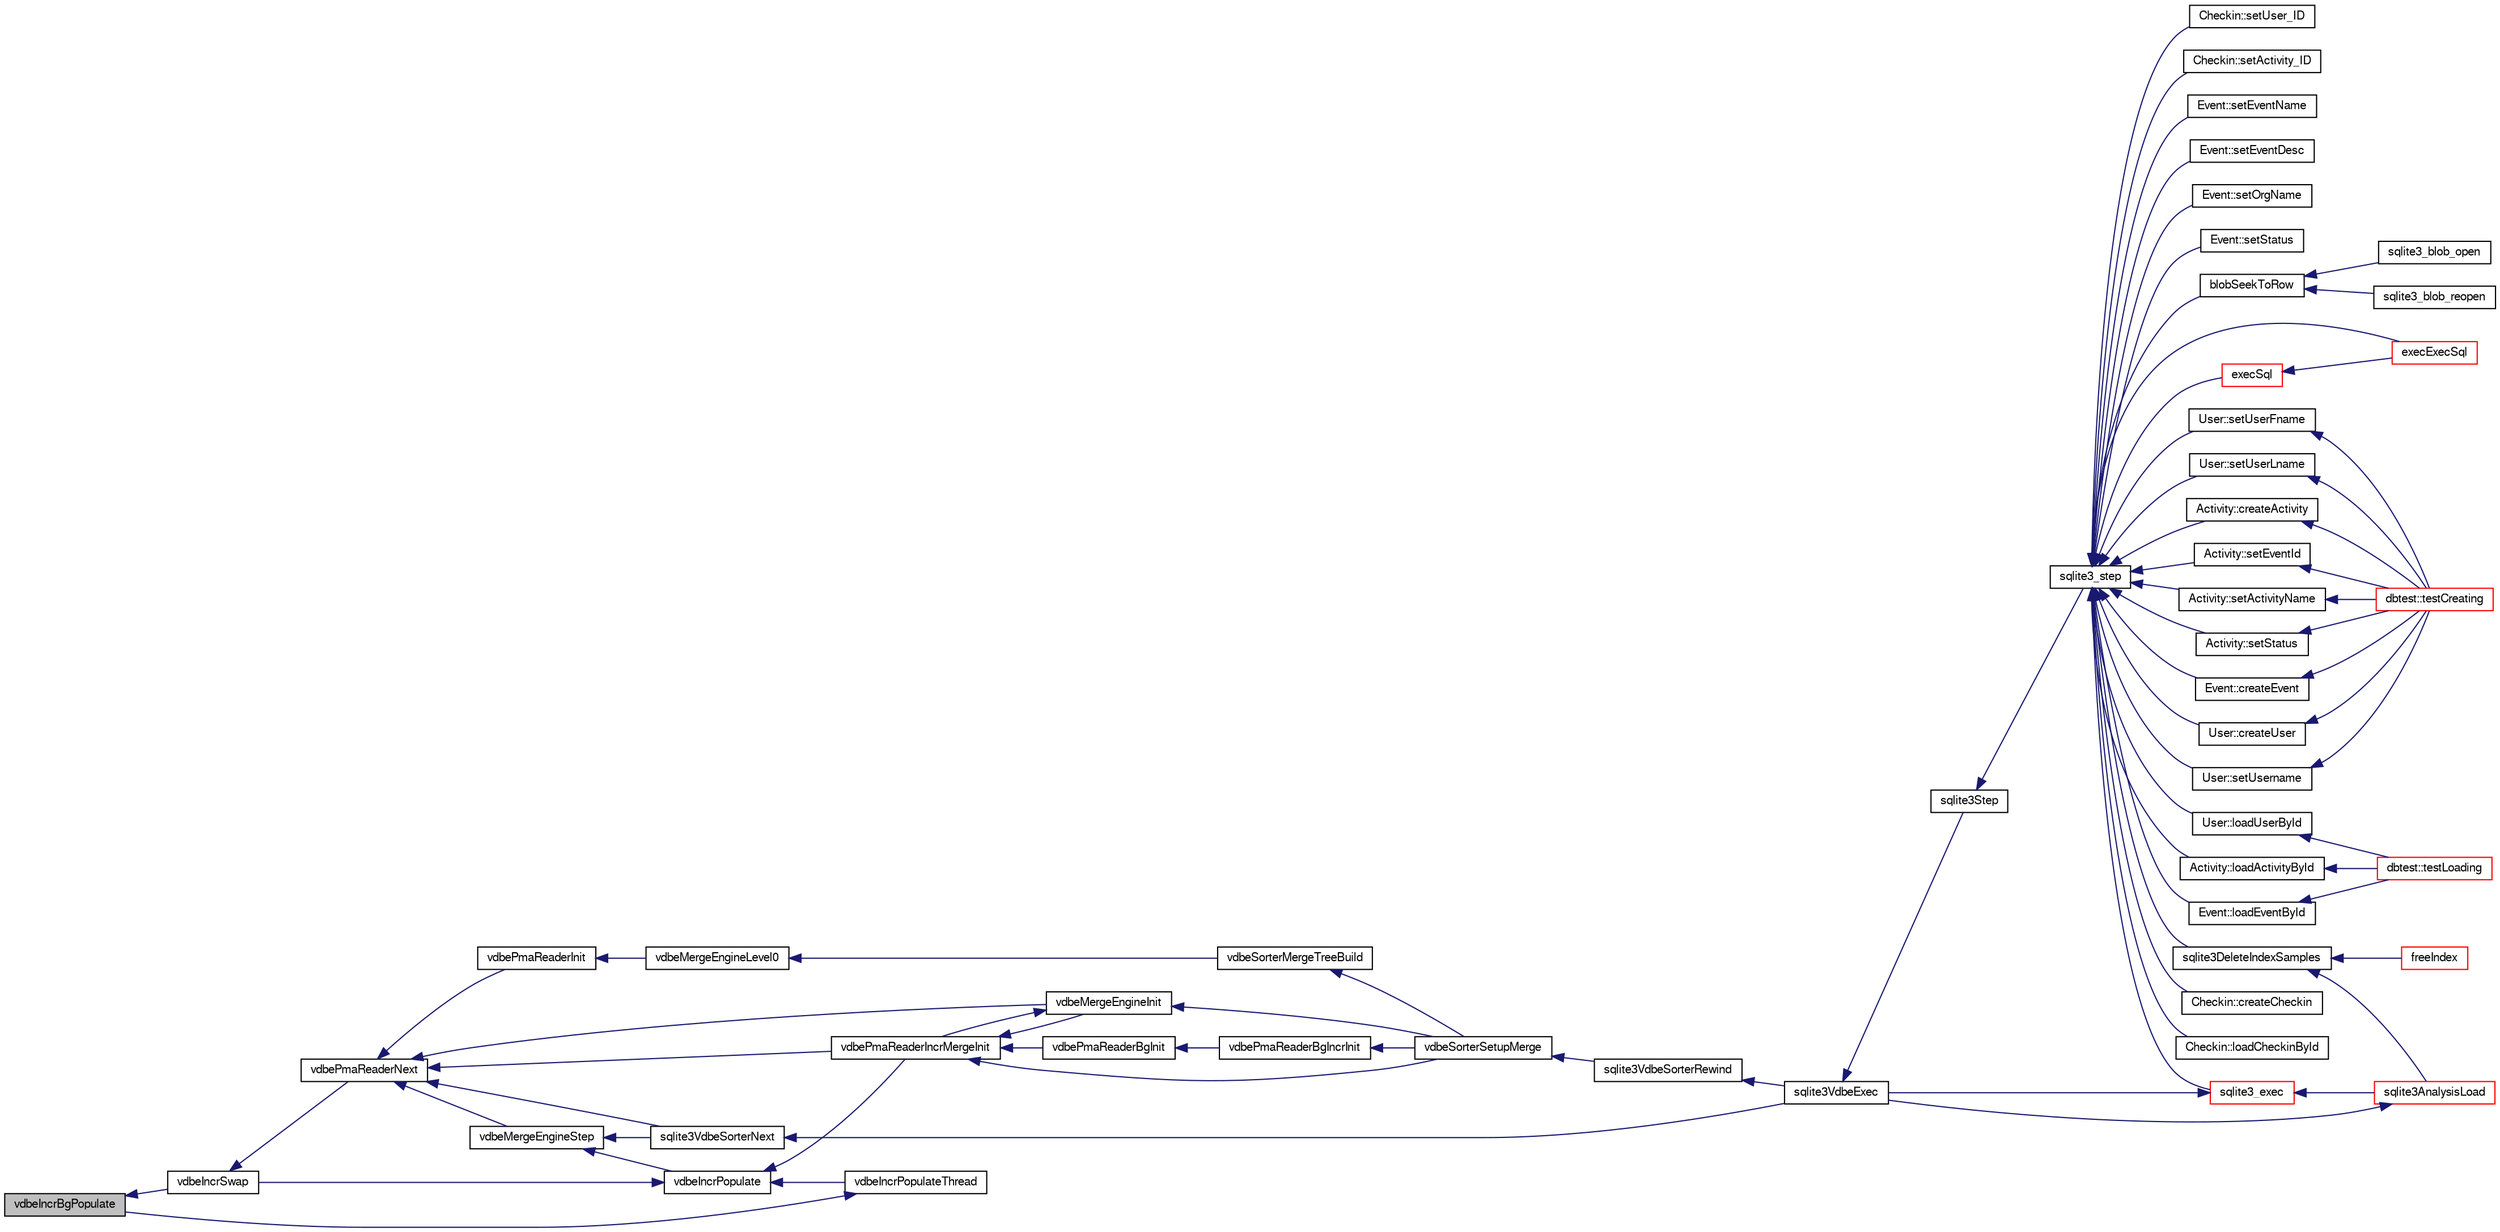 digraph "vdbeIncrBgPopulate"
{
  edge [fontname="FreeSans",fontsize="10",labelfontname="FreeSans",labelfontsize="10"];
  node [fontname="FreeSans",fontsize="10",shape=record];
  rankdir="LR";
  Node861183 [label="vdbeIncrBgPopulate",height=0.2,width=0.4,color="black", fillcolor="grey75", style="filled", fontcolor="black"];
  Node861183 -> Node861184 [dir="back",color="midnightblue",fontsize="10",style="solid",fontname="FreeSans"];
  Node861184 [label="vdbeIncrSwap",height=0.2,width=0.4,color="black", fillcolor="white", style="filled",URL="$sqlite3_8c.html#a8f7f6718c318c3268d28964e2b983225"];
  Node861184 -> Node861185 [dir="back",color="midnightblue",fontsize="10",style="solid",fontname="FreeSans"];
  Node861185 [label="vdbePmaReaderNext",height=0.2,width=0.4,color="black", fillcolor="white", style="filled",URL="$sqlite3_8c.html#af63a38a01ef1374e7a717f83c2ccf648"];
  Node861185 -> Node861186 [dir="back",color="midnightblue",fontsize="10",style="solid",fontname="FreeSans"];
  Node861186 [label="vdbePmaReaderInit",height=0.2,width=0.4,color="black", fillcolor="white", style="filled",URL="$sqlite3_8c.html#a721a310daa0db281ae2ec97c1e330853"];
  Node861186 -> Node861187 [dir="back",color="midnightblue",fontsize="10",style="solid",fontname="FreeSans"];
  Node861187 [label="vdbeMergeEngineLevel0",height=0.2,width=0.4,color="black", fillcolor="white", style="filled",URL="$sqlite3_8c.html#a5b84168cf5b5c64218810fbc3182b95f"];
  Node861187 -> Node861188 [dir="back",color="midnightblue",fontsize="10",style="solid",fontname="FreeSans"];
  Node861188 [label="vdbeSorterMergeTreeBuild",height=0.2,width=0.4,color="black", fillcolor="white", style="filled",URL="$sqlite3_8c.html#a7af2bdcef74d6ae7b6c04a2a7d171f33"];
  Node861188 -> Node861189 [dir="back",color="midnightblue",fontsize="10",style="solid",fontname="FreeSans"];
  Node861189 [label="vdbeSorterSetupMerge",height=0.2,width=0.4,color="black", fillcolor="white", style="filled",URL="$sqlite3_8c.html#a82088507aafeedcc04af031f7ea0bbd8"];
  Node861189 -> Node861190 [dir="back",color="midnightblue",fontsize="10",style="solid",fontname="FreeSans"];
  Node861190 [label="sqlite3VdbeSorterRewind",height=0.2,width=0.4,color="black", fillcolor="white", style="filled",URL="$sqlite3_8c.html#a31677d178ebf96ee6034a05660e1f4bf"];
  Node861190 -> Node861191 [dir="back",color="midnightblue",fontsize="10",style="solid",fontname="FreeSans"];
  Node861191 [label="sqlite3VdbeExec",height=0.2,width=0.4,color="black", fillcolor="white", style="filled",URL="$sqlite3_8c.html#a8ce40a614bdc56719c4d642b1e4dfb21"];
  Node861191 -> Node861192 [dir="back",color="midnightblue",fontsize="10",style="solid",fontname="FreeSans"];
  Node861192 [label="sqlite3Step",height=0.2,width=0.4,color="black", fillcolor="white", style="filled",URL="$sqlite3_8c.html#a3f2872e873e2758a4beedad1d5113554"];
  Node861192 -> Node861193 [dir="back",color="midnightblue",fontsize="10",style="solid",fontname="FreeSans"];
  Node861193 [label="sqlite3_step",height=0.2,width=0.4,color="black", fillcolor="white", style="filled",URL="$sqlite3_8h.html#ac1e491ce36b7471eb28387f7d3c74334"];
  Node861193 -> Node861194 [dir="back",color="midnightblue",fontsize="10",style="solid",fontname="FreeSans"];
  Node861194 [label="Activity::createActivity",height=0.2,width=0.4,color="black", fillcolor="white", style="filled",URL="$classActivity.html#a813cc5e52c14ab49b39014c134e3425b"];
  Node861194 -> Node861195 [dir="back",color="midnightblue",fontsize="10",style="solid",fontname="FreeSans"];
  Node861195 [label="dbtest::testCreating",height=0.2,width=0.4,color="red", fillcolor="white", style="filled",URL="$classdbtest.html#a8193e88a7df657069c8a6bd09c8243b7"];
  Node861193 -> Node861197 [dir="back",color="midnightblue",fontsize="10",style="solid",fontname="FreeSans"];
  Node861197 [label="Activity::loadActivityById",height=0.2,width=0.4,color="black", fillcolor="white", style="filled",URL="$classActivity.html#abe4ffb4f08a47212ebf9013259d9e7fd"];
  Node861197 -> Node861198 [dir="back",color="midnightblue",fontsize="10",style="solid",fontname="FreeSans"];
  Node861198 [label="dbtest::testLoading",height=0.2,width=0.4,color="red", fillcolor="white", style="filled",URL="$classdbtest.html#a6f98d82a2c8e2b9040848763504ddae1"];
  Node861193 -> Node861199 [dir="back",color="midnightblue",fontsize="10",style="solid",fontname="FreeSans"];
  Node861199 [label="Activity::setEventId",height=0.2,width=0.4,color="black", fillcolor="white", style="filled",URL="$classActivity.html#adb1d0fd0d08f473e068f0a4086bfa9ca"];
  Node861199 -> Node861195 [dir="back",color="midnightblue",fontsize="10",style="solid",fontname="FreeSans"];
  Node861193 -> Node861200 [dir="back",color="midnightblue",fontsize="10",style="solid",fontname="FreeSans"];
  Node861200 [label="Activity::setActivityName",height=0.2,width=0.4,color="black", fillcolor="white", style="filled",URL="$classActivity.html#a62dc3737b33915a36086f9dd26d16a81"];
  Node861200 -> Node861195 [dir="back",color="midnightblue",fontsize="10",style="solid",fontname="FreeSans"];
  Node861193 -> Node861201 [dir="back",color="midnightblue",fontsize="10",style="solid",fontname="FreeSans"];
  Node861201 [label="Activity::setStatus",height=0.2,width=0.4,color="black", fillcolor="white", style="filled",URL="$classActivity.html#af618135a7738f4d2a7ee147a8ef912ea"];
  Node861201 -> Node861195 [dir="back",color="midnightblue",fontsize="10",style="solid",fontname="FreeSans"];
  Node861193 -> Node861202 [dir="back",color="midnightblue",fontsize="10",style="solid",fontname="FreeSans"];
  Node861202 [label="Checkin::createCheckin",height=0.2,width=0.4,color="black", fillcolor="white", style="filled",URL="$classCheckin.html#a4e40acdf7fff0e607f6de4f24f3a163c"];
  Node861193 -> Node861203 [dir="back",color="midnightblue",fontsize="10",style="solid",fontname="FreeSans"];
  Node861203 [label="Checkin::loadCheckinById",height=0.2,width=0.4,color="black", fillcolor="white", style="filled",URL="$classCheckin.html#a3461f70ea6c68475225f2a07f78a21e0"];
  Node861193 -> Node861204 [dir="back",color="midnightblue",fontsize="10",style="solid",fontname="FreeSans"];
  Node861204 [label="Checkin::setUser_ID",height=0.2,width=0.4,color="black", fillcolor="white", style="filled",URL="$classCheckin.html#a76ab640f4f912876dbebf183db5359c6"];
  Node861193 -> Node861205 [dir="back",color="midnightblue",fontsize="10",style="solid",fontname="FreeSans"];
  Node861205 [label="Checkin::setActivity_ID",height=0.2,width=0.4,color="black", fillcolor="white", style="filled",URL="$classCheckin.html#ab2ff3ec2604ec73a42af25874a00b232"];
  Node861193 -> Node861206 [dir="back",color="midnightblue",fontsize="10",style="solid",fontname="FreeSans"];
  Node861206 [label="Event::createEvent",height=0.2,width=0.4,color="black", fillcolor="white", style="filled",URL="$classEvent.html#a77adb9f4a46ffb32c2d931f0691f5903"];
  Node861206 -> Node861195 [dir="back",color="midnightblue",fontsize="10",style="solid",fontname="FreeSans"];
  Node861193 -> Node861207 [dir="back",color="midnightblue",fontsize="10",style="solid",fontname="FreeSans"];
  Node861207 [label="Event::loadEventById",height=0.2,width=0.4,color="black", fillcolor="white", style="filled",URL="$classEvent.html#afa66cea33f722dbeecb69cc98fdea055"];
  Node861207 -> Node861198 [dir="back",color="midnightblue",fontsize="10",style="solid",fontname="FreeSans"];
  Node861193 -> Node861208 [dir="back",color="midnightblue",fontsize="10",style="solid",fontname="FreeSans"];
  Node861208 [label="Event::setEventName",height=0.2,width=0.4,color="black", fillcolor="white", style="filled",URL="$classEvent.html#a10596b6ca077df05184e30d62b08729d"];
  Node861193 -> Node861209 [dir="back",color="midnightblue",fontsize="10",style="solid",fontname="FreeSans"];
  Node861209 [label="Event::setEventDesc",height=0.2,width=0.4,color="black", fillcolor="white", style="filled",URL="$classEvent.html#ae36b8377dcae792f1c5c4726024c981b"];
  Node861193 -> Node861210 [dir="back",color="midnightblue",fontsize="10",style="solid",fontname="FreeSans"];
  Node861210 [label="Event::setOrgName",height=0.2,width=0.4,color="black", fillcolor="white", style="filled",URL="$classEvent.html#a19aac0f776bd764563a54977656cf680"];
  Node861193 -> Node861211 [dir="back",color="midnightblue",fontsize="10",style="solid",fontname="FreeSans"];
  Node861211 [label="Event::setStatus",height=0.2,width=0.4,color="black", fillcolor="white", style="filled",URL="$classEvent.html#ab0a6b9285af0f4172eb841e2b80f8972"];
  Node861193 -> Node861212 [dir="back",color="midnightblue",fontsize="10",style="solid",fontname="FreeSans"];
  Node861212 [label="blobSeekToRow",height=0.2,width=0.4,color="black", fillcolor="white", style="filled",URL="$sqlite3_8c.html#afff57e13332b98c8a44a7cebe38962ab"];
  Node861212 -> Node861213 [dir="back",color="midnightblue",fontsize="10",style="solid",fontname="FreeSans"];
  Node861213 [label="sqlite3_blob_open",height=0.2,width=0.4,color="black", fillcolor="white", style="filled",URL="$sqlite3_8h.html#adb8ad839a5bdd62a43785132bc7dd518"];
  Node861212 -> Node861214 [dir="back",color="midnightblue",fontsize="10",style="solid",fontname="FreeSans"];
  Node861214 [label="sqlite3_blob_reopen",height=0.2,width=0.4,color="black", fillcolor="white", style="filled",URL="$sqlite3_8h.html#abc77c24fdc0150138490359a94360f7e"];
  Node861193 -> Node861215 [dir="back",color="midnightblue",fontsize="10",style="solid",fontname="FreeSans"];
  Node861215 [label="sqlite3DeleteIndexSamples",height=0.2,width=0.4,color="black", fillcolor="white", style="filled",URL="$sqlite3_8c.html#aaeda0302fbf61397ec009f65bed047ef"];
  Node861215 -> Node861216 [dir="back",color="midnightblue",fontsize="10",style="solid",fontname="FreeSans"];
  Node861216 [label="sqlite3AnalysisLoad",height=0.2,width=0.4,color="red", fillcolor="white", style="filled",URL="$sqlite3_8c.html#a48a2301c27e1d3d68708b9b8761b5a01"];
  Node861216 -> Node861191 [dir="back",color="midnightblue",fontsize="10",style="solid",fontname="FreeSans"];
  Node861215 -> Node861318 [dir="back",color="midnightblue",fontsize="10",style="solid",fontname="FreeSans"];
  Node861318 [label="freeIndex",height=0.2,width=0.4,color="red", fillcolor="white", style="filled",URL="$sqlite3_8c.html#a00907c99c18d5bcb9d0b38c077146c31"];
  Node861193 -> Node861384 [dir="back",color="midnightblue",fontsize="10",style="solid",fontname="FreeSans"];
  Node861384 [label="sqlite3_exec",height=0.2,width=0.4,color="red", fillcolor="white", style="filled",URL="$sqlite3_8h.html#a97487ec8150e0bcc8fa392ab8f0e24db"];
  Node861384 -> Node861191 [dir="back",color="midnightblue",fontsize="10",style="solid",fontname="FreeSans"];
  Node861384 -> Node861216 [dir="back",color="midnightblue",fontsize="10",style="solid",fontname="FreeSans"];
  Node861193 -> Node861375 [dir="back",color="midnightblue",fontsize="10",style="solid",fontname="FreeSans"];
  Node861375 [label="execSql",height=0.2,width=0.4,color="red", fillcolor="white", style="filled",URL="$sqlite3_8c.html#a7d16651b98a110662f4c265eff0246cb"];
  Node861375 -> Node861376 [dir="back",color="midnightblue",fontsize="10",style="solid",fontname="FreeSans"];
  Node861376 [label="execExecSql",height=0.2,width=0.4,color="red", fillcolor="white", style="filled",URL="$sqlite3_8c.html#ac1be09a6c047f21133d16378d301e0d4"];
  Node861193 -> Node861376 [dir="back",color="midnightblue",fontsize="10",style="solid",fontname="FreeSans"];
  Node861193 -> Node861378 [dir="back",color="midnightblue",fontsize="10",style="solid",fontname="FreeSans"];
  Node861378 [label="User::createUser",height=0.2,width=0.4,color="black", fillcolor="white", style="filled",URL="$classUser.html#a22ed673939e8cc0a136130b809bba513"];
  Node861378 -> Node861195 [dir="back",color="midnightblue",fontsize="10",style="solid",fontname="FreeSans"];
  Node861193 -> Node861379 [dir="back",color="midnightblue",fontsize="10",style="solid",fontname="FreeSans"];
  Node861379 [label="User::loadUserById",height=0.2,width=0.4,color="black", fillcolor="white", style="filled",URL="$classUser.html#a863377665b7fb83c5547dcf9727f5092"];
  Node861379 -> Node861198 [dir="back",color="midnightblue",fontsize="10",style="solid",fontname="FreeSans"];
  Node861193 -> Node861380 [dir="back",color="midnightblue",fontsize="10",style="solid",fontname="FreeSans"];
  Node861380 [label="User::setUsername",height=0.2,width=0.4,color="black", fillcolor="white", style="filled",URL="$classUser.html#aa0497022a136cb78de785b0a39ae60b1"];
  Node861380 -> Node861195 [dir="back",color="midnightblue",fontsize="10",style="solid",fontname="FreeSans"];
  Node861193 -> Node861381 [dir="back",color="midnightblue",fontsize="10",style="solid",fontname="FreeSans"];
  Node861381 [label="User::setUserFname",height=0.2,width=0.4,color="black", fillcolor="white", style="filled",URL="$classUser.html#a72657eb55cd0ca437b4841a43f19912f"];
  Node861381 -> Node861195 [dir="back",color="midnightblue",fontsize="10",style="solid",fontname="FreeSans"];
  Node861193 -> Node861382 [dir="back",color="midnightblue",fontsize="10",style="solid",fontname="FreeSans"];
  Node861382 [label="User::setUserLname",height=0.2,width=0.4,color="black", fillcolor="white", style="filled",URL="$classUser.html#aa25973387e5afe1aa6f60dd6545e33b5"];
  Node861382 -> Node861195 [dir="back",color="midnightblue",fontsize="10",style="solid",fontname="FreeSans"];
  Node861185 -> Node861452 [dir="back",color="midnightblue",fontsize="10",style="solid",fontname="FreeSans"];
  Node861452 [label="vdbeMergeEngineStep",height=0.2,width=0.4,color="black", fillcolor="white", style="filled",URL="$sqlite3_8c.html#a36af2b5bd30bb2d097a185ce7b349aed"];
  Node861452 -> Node861453 [dir="back",color="midnightblue",fontsize="10",style="solid",fontname="FreeSans"];
  Node861453 [label="vdbeIncrPopulate",height=0.2,width=0.4,color="black", fillcolor="white", style="filled",URL="$sqlite3_8c.html#a157a9f79260999f8f5f336d246f7b1bd"];
  Node861453 -> Node861454 [dir="back",color="midnightblue",fontsize="10",style="solid",fontname="FreeSans"];
  Node861454 [label="vdbeIncrPopulateThread",height=0.2,width=0.4,color="black", fillcolor="white", style="filled",URL="$sqlite3_8c.html#ae7c977e9bc712052464f45c67e95847b"];
  Node861454 -> Node861183 [dir="back",color="midnightblue",fontsize="10",style="solid",fontname="FreeSans"];
  Node861453 -> Node861184 [dir="back",color="midnightblue",fontsize="10",style="solid",fontname="FreeSans"];
  Node861453 -> Node861455 [dir="back",color="midnightblue",fontsize="10",style="solid",fontname="FreeSans"];
  Node861455 [label="vdbePmaReaderIncrMergeInit",height=0.2,width=0.4,color="black", fillcolor="white", style="filled",URL="$sqlite3_8c.html#a8174970251c49119bb287029eb1d3aed"];
  Node861455 -> Node861456 [dir="back",color="midnightblue",fontsize="10",style="solid",fontname="FreeSans"];
  Node861456 [label="vdbeMergeEngineInit",height=0.2,width=0.4,color="black", fillcolor="white", style="filled",URL="$sqlite3_8c.html#aa3c8bfc9bbc60c4bc1402369750c8c1f"];
  Node861456 -> Node861455 [dir="back",color="midnightblue",fontsize="10",style="solid",fontname="FreeSans"];
  Node861456 -> Node861189 [dir="back",color="midnightblue",fontsize="10",style="solid",fontname="FreeSans"];
  Node861455 -> Node861457 [dir="back",color="midnightblue",fontsize="10",style="solid",fontname="FreeSans"];
  Node861457 [label="vdbePmaReaderBgInit",height=0.2,width=0.4,color="black", fillcolor="white", style="filled",URL="$sqlite3_8c.html#a9b5ba54e987dd6921fce57849ada7006"];
  Node861457 -> Node861458 [dir="back",color="midnightblue",fontsize="10",style="solid",fontname="FreeSans"];
  Node861458 [label="vdbePmaReaderBgIncrInit",height=0.2,width=0.4,color="black", fillcolor="white", style="filled",URL="$sqlite3_8c.html#a6af1891e09d9b5c7fc9fa201cf96d9ab"];
  Node861458 -> Node861189 [dir="back",color="midnightblue",fontsize="10",style="solid",fontname="FreeSans"];
  Node861455 -> Node861189 [dir="back",color="midnightblue",fontsize="10",style="solid",fontname="FreeSans"];
  Node861452 -> Node861459 [dir="back",color="midnightblue",fontsize="10",style="solid",fontname="FreeSans"];
  Node861459 [label="sqlite3VdbeSorterNext",height=0.2,width=0.4,color="black", fillcolor="white", style="filled",URL="$sqlite3_8c.html#a2c124733226f09f5b5ac860635be7850"];
  Node861459 -> Node861191 [dir="back",color="midnightblue",fontsize="10",style="solid",fontname="FreeSans"];
  Node861185 -> Node861456 [dir="back",color="midnightblue",fontsize="10",style="solid",fontname="FreeSans"];
  Node861185 -> Node861455 [dir="back",color="midnightblue",fontsize="10",style="solid",fontname="FreeSans"];
  Node861185 -> Node861459 [dir="back",color="midnightblue",fontsize="10",style="solid",fontname="FreeSans"];
}
